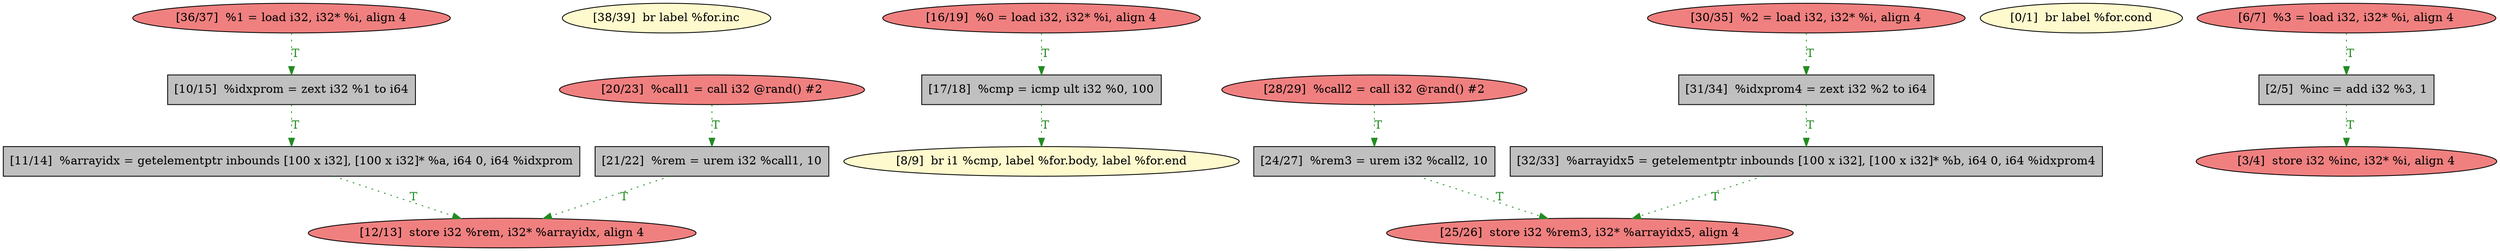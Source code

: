 
digraph G {


node334 [fillcolor=grey,label="[21/22]  %rem = urem i32 %call1, 10",shape=rectangle,style=filled ]
node333 [fillcolor=lemonchiffon,label="[38/39]  br label %for.inc",shape=ellipse,style=filled ]
node332 [fillcolor=lightcoral,label="[36/37]  %1 = load i32, i32* %i, align 4",shape=ellipse,style=filled ]
node331 [fillcolor=grey,label="[17/18]  %cmp = icmp ult i32 %0, 100",shape=rectangle,style=filled ]
node318 [fillcolor=lightcoral,label="[16/19]  %0 = load i32, i32* %i, align 4",shape=ellipse,style=filled ]
node320 [fillcolor=grey,label="[32/33]  %arrayidx5 = getelementptr inbounds [100 x i32], [100 x i32]* %b, i64 0, i64 %idxprom4",shape=rectangle,style=filled ]
node323 [fillcolor=lemonchiffon,label="[0/1]  br label %for.cond",shape=ellipse,style=filled ]
node328 [fillcolor=lightcoral,label="[3/4]  store i32 %inc, i32* %i, align 4",shape=ellipse,style=filled ]
node325 [fillcolor=grey,label="[31/34]  %idxprom4 = zext i32 %2 to i64",shape=rectangle,style=filled ]
node330 [fillcolor=lightcoral,label="[20/23]  %call1 = call i32 @rand() #2",shape=ellipse,style=filled ]
node315 [fillcolor=grey,label="[11/14]  %arrayidx = getelementptr inbounds [100 x i32], [100 x i32]* %a, i64 0, i64 %idxprom",shape=rectangle,style=filled ]
node329 [fillcolor=grey,label="[24/27]  %rem3 = urem i32 %call2, 10",shape=rectangle,style=filled ]
node319 [fillcolor=lightcoral,label="[30/35]  %2 = load i32, i32* %i, align 4",shape=ellipse,style=filled ]
node316 [fillcolor=lemonchiffon,label="[8/9]  br i1 %cmp, label %for.body, label %for.end",shape=ellipse,style=filled ]
node322 [fillcolor=lightcoral,label="[6/7]  %3 = load i32, i32* %i, align 4",shape=ellipse,style=filled ]
node317 [fillcolor=grey,label="[10/15]  %idxprom = zext i32 %1 to i64",shape=rectangle,style=filled ]
node324 [fillcolor=grey,label="[2/5]  %inc = add i32 %3, 1",shape=rectangle,style=filled ]
node326 [fillcolor=lightcoral,label="[28/29]  %call2 = call i32 @rand() #2",shape=ellipse,style=filled ]
node321 [fillcolor=lightcoral,label="[12/13]  store i32 %rem, i32* %arrayidx, align 4",shape=ellipse,style=filled ]
node327 [fillcolor=lightcoral,label="[25/26]  store i32 %rem3, i32* %arrayidx5, align 4",shape=ellipse,style=filled ]

node325->node320 [style=dotted,color=forestgreen,label="T",fontcolor=forestgreen ]
node317->node315 [style=dotted,color=forestgreen,label="T",fontcolor=forestgreen ]
node319->node325 [style=dotted,color=forestgreen,label="T",fontcolor=forestgreen ]
node320->node327 [style=dotted,color=forestgreen,label="T",fontcolor=forestgreen ]
node322->node324 [style=dotted,color=forestgreen,label="T",fontcolor=forestgreen ]
node332->node317 [style=dotted,color=forestgreen,label="T",fontcolor=forestgreen ]
node326->node329 [style=dotted,color=forestgreen,label="T",fontcolor=forestgreen ]
node334->node321 [style=dotted,color=forestgreen,label="T",fontcolor=forestgreen ]
node318->node331 [style=dotted,color=forestgreen,label="T",fontcolor=forestgreen ]
node331->node316 [style=dotted,color=forestgreen,label="T",fontcolor=forestgreen ]
node315->node321 [style=dotted,color=forestgreen,label="T",fontcolor=forestgreen ]
node330->node334 [style=dotted,color=forestgreen,label="T",fontcolor=forestgreen ]
node329->node327 [style=dotted,color=forestgreen,label="T",fontcolor=forestgreen ]
node324->node328 [style=dotted,color=forestgreen,label="T",fontcolor=forestgreen ]


}
